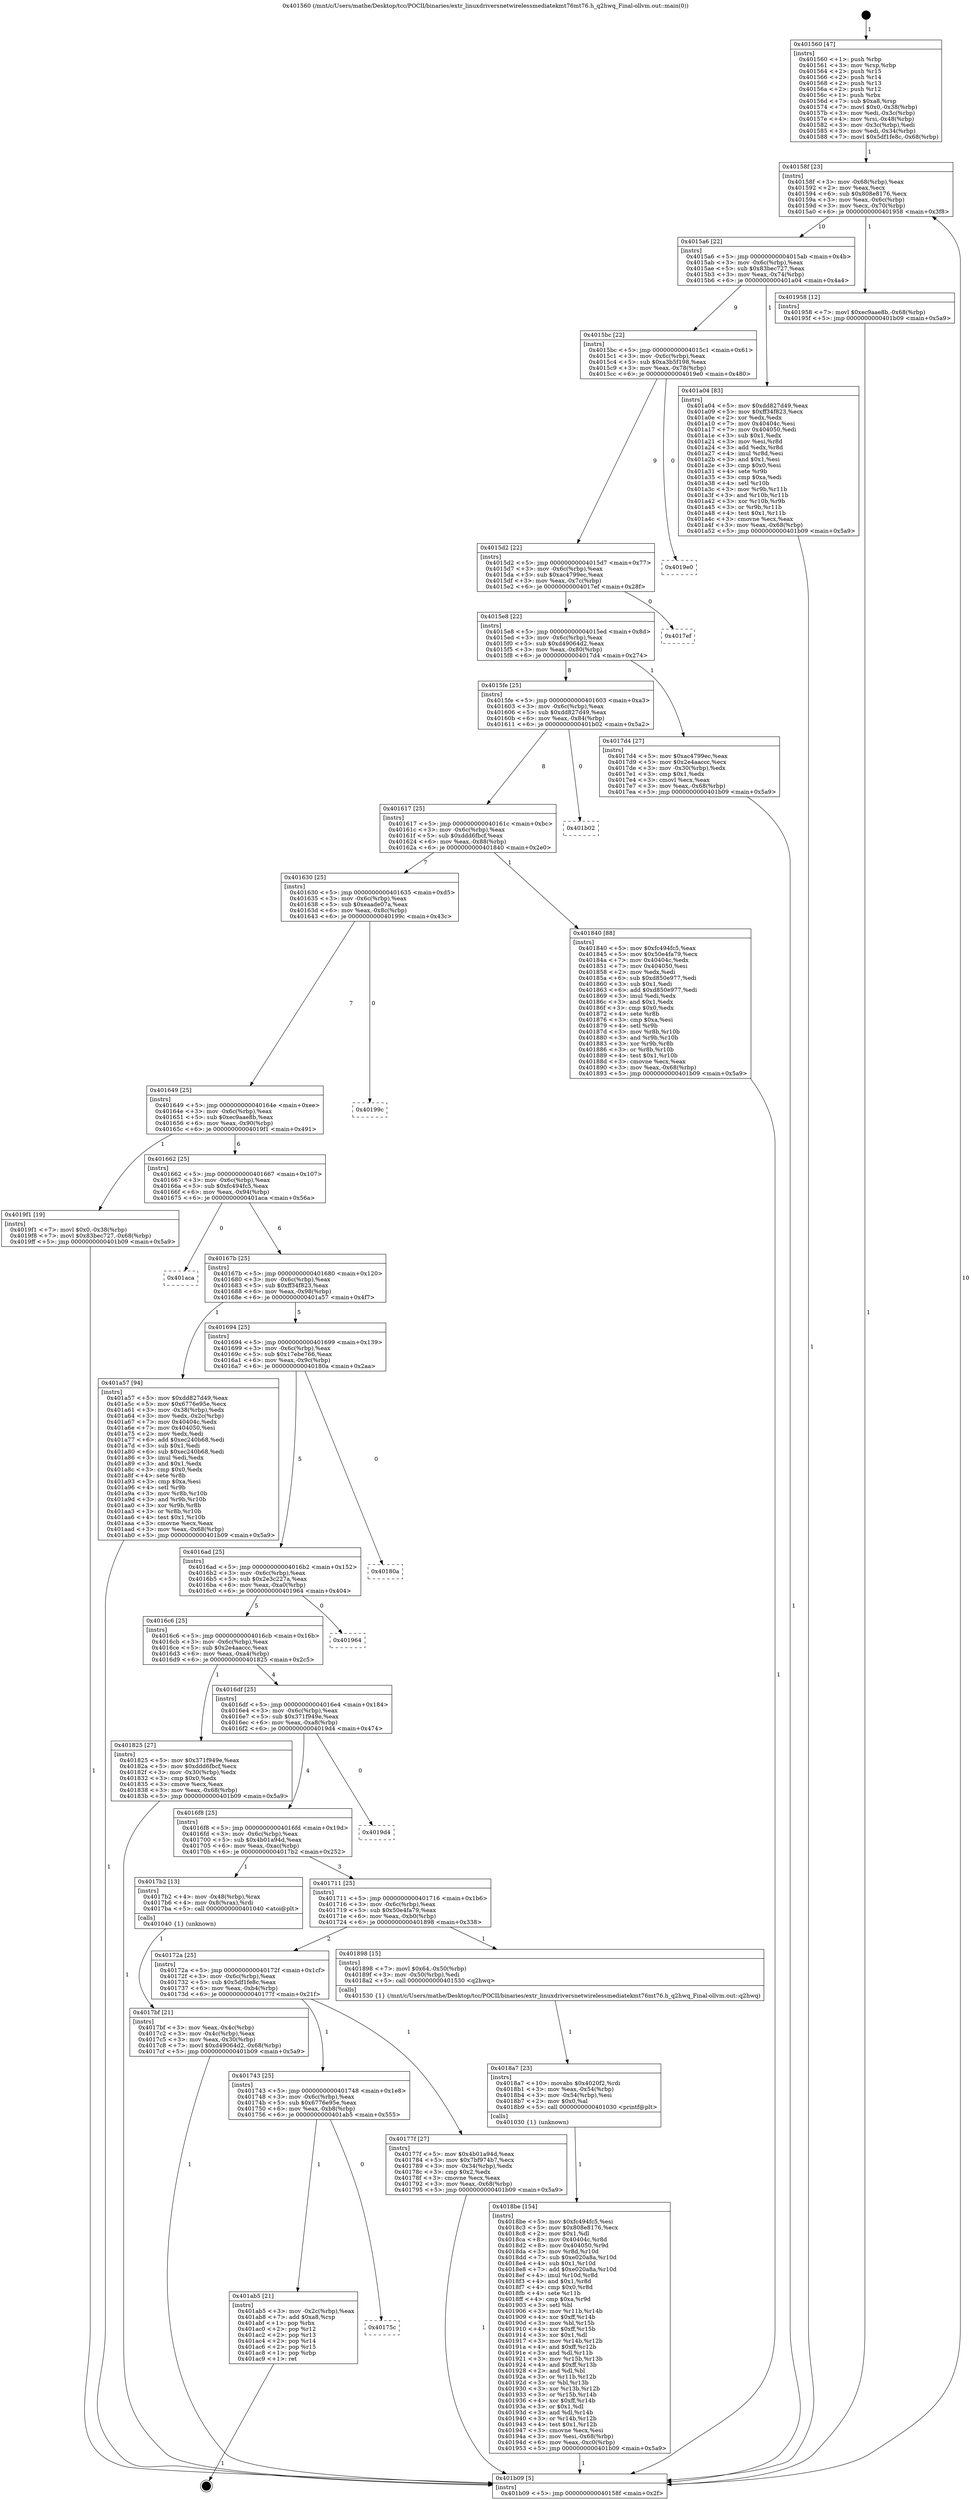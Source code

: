digraph "0x401560" {
  label = "0x401560 (/mnt/c/Users/mathe/Desktop/tcc/POCII/binaries/extr_linuxdriversnetwirelessmediatekmt76mt76.h_q2hwq_Final-ollvm.out::main(0))"
  labelloc = "t"
  node[shape=record]

  Entry [label="",width=0.3,height=0.3,shape=circle,fillcolor=black,style=filled]
  "0x40158f" [label="{
     0x40158f [23]\l
     | [instrs]\l
     &nbsp;&nbsp;0x40158f \<+3\>: mov -0x68(%rbp),%eax\l
     &nbsp;&nbsp;0x401592 \<+2\>: mov %eax,%ecx\l
     &nbsp;&nbsp;0x401594 \<+6\>: sub $0x808e8176,%ecx\l
     &nbsp;&nbsp;0x40159a \<+3\>: mov %eax,-0x6c(%rbp)\l
     &nbsp;&nbsp;0x40159d \<+3\>: mov %ecx,-0x70(%rbp)\l
     &nbsp;&nbsp;0x4015a0 \<+6\>: je 0000000000401958 \<main+0x3f8\>\l
  }"]
  "0x401958" [label="{
     0x401958 [12]\l
     | [instrs]\l
     &nbsp;&nbsp;0x401958 \<+7\>: movl $0xec9aae8b,-0x68(%rbp)\l
     &nbsp;&nbsp;0x40195f \<+5\>: jmp 0000000000401b09 \<main+0x5a9\>\l
  }"]
  "0x4015a6" [label="{
     0x4015a6 [22]\l
     | [instrs]\l
     &nbsp;&nbsp;0x4015a6 \<+5\>: jmp 00000000004015ab \<main+0x4b\>\l
     &nbsp;&nbsp;0x4015ab \<+3\>: mov -0x6c(%rbp),%eax\l
     &nbsp;&nbsp;0x4015ae \<+5\>: sub $0x83bec727,%eax\l
     &nbsp;&nbsp;0x4015b3 \<+3\>: mov %eax,-0x74(%rbp)\l
     &nbsp;&nbsp;0x4015b6 \<+6\>: je 0000000000401a04 \<main+0x4a4\>\l
  }"]
  Exit [label="",width=0.3,height=0.3,shape=circle,fillcolor=black,style=filled,peripheries=2]
  "0x401a04" [label="{
     0x401a04 [83]\l
     | [instrs]\l
     &nbsp;&nbsp;0x401a04 \<+5\>: mov $0xdd827d49,%eax\l
     &nbsp;&nbsp;0x401a09 \<+5\>: mov $0xff34f823,%ecx\l
     &nbsp;&nbsp;0x401a0e \<+2\>: xor %edx,%edx\l
     &nbsp;&nbsp;0x401a10 \<+7\>: mov 0x40404c,%esi\l
     &nbsp;&nbsp;0x401a17 \<+7\>: mov 0x404050,%edi\l
     &nbsp;&nbsp;0x401a1e \<+3\>: sub $0x1,%edx\l
     &nbsp;&nbsp;0x401a21 \<+3\>: mov %esi,%r8d\l
     &nbsp;&nbsp;0x401a24 \<+3\>: add %edx,%r8d\l
     &nbsp;&nbsp;0x401a27 \<+4\>: imul %r8d,%esi\l
     &nbsp;&nbsp;0x401a2b \<+3\>: and $0x1,%esi\l
     &nbsp;&nbsp;0x401a2e \<+3\>: cmp $0x0,%esi\l
     &nbsp;&nbsp;0x401a31 \<+4\>: sete %r9b\l
     &nbsp;&nbsp;0x401a35 \<+3\>: cmp $0xa,%edi\l
     &nbsp;&nbsp;0x401a38 \<+4\>: setl %r10b\l
     &nbsp;&nbsp;0x401a3c \<+3\>: mov %r9b,%r11b\l
     &nbsp;&nbsp;0x401a3f \<+3\>: and %r10b,%r11b\l
     &nbsp;&nbsp;0x401a42 \<+3\>: xor %r10b,%r9b\l
     &nbsp;&nbsp;0x401a45 \<+3\>: or %r9b,%r11b\l
     &nbsp;&nbsp;0x401a48 \<+4\>: test $0x1,%r11b\l
     &nbsp;&nbsp;0x401a4c \<+3\>: cmovne %ecx,%eax\l
     &nbsp;&nbsp;0x401a4f \<+3\>: mov %eax,-0x68(%rbp)\l
     &nbsp;&nbsp;0x401a52 \<+5\>: jmp 0000000000401b09 \<main+0x5a9\>\l
  }"]
  "0x4015bc" [label="{
     0x4015bc [22]\l
     | [instrs]\l
     &nbsp;&nbsp;0x4015bc \<+5\>: jmp 00000000004015c1 \<main+0x61\>\l
     &nbsp;&nbsp;0x4015c1 \<+3\>: mov -0x6c(%rbp),%eax\l
     &nbsp;&nbsp;0x4015c4 \<+5\>: sub $0xa3b5f198,%eax\l
     &nbsp;&nbsp;0x4015c9 \<+3\>: mov %eax,-0x78(%rbp)\l
     &nbsp;&nbsp;0x4015cc \<+6\>: je 00000000004019e0 \<main+0x480\>\l
  }"]
  "0x40175c" [label="{
     0x40175c\l
  }", style=dashed]
  "0x4019e0" [label="{
     0x4019e0\l
  }", style=dashed]
  "0x4015d2" [label="{
     0x4015d2 [22]\l
     | [instrs]\l
     &nbsp;&nbsp;0x4015d2 \<+5\>: jmp 00000000004015d7 \<main+0x77\>\l
     &nbsp;&nbsp;0x4015d7 \<+3\>: mov -0x6c(%rbp),%eax\l
     &nbsp;&nbsp;0x4015da \<+5\>: sub $0xac4799ec,%eax\l
     &nbsp;&nbsp;0x4015df \<+3\>: mov %eax,-0x7c(%rbp)\l
     &nbsp;&nbsp;0x4015e2 \<+6\>: je 00000000004017ef \<main+0x28f\>\l
  }"]
  "0x401ab5" [label="{
     0x401ab5 [21]\l
     | [instrs]\l
     &nbsp;&nbsp;0x401ab5 \<+3\>: mov -0x2c(%rbp),%eax\l
     &nbsp;&nbsp;0x401ab8 \<+7\>: add $0xa8,%rsp\l
     &nbsp;&nbsp;0x401abf \<+1\>: pop %rbx\l
     &nbsp;&nbsp;0x401ac0 \<+2\>: pop %r12\l
     &nbsp;&nbsp;0x401ac2 \<+2\>: pop %r13\l
     &nbsp;&nbsp;0x401ac4 \<+2\>: pop %r14\l
     &nbsp;&nbsp;0x401ac6 \<+2\>: pop %r15\l
     &nbsp;&nbsp;0x401ac8 \<+1\>: pop %rbp\l
     &nbsp;&nbsp;0x401ac9 \<+1\>: ret\l
  }"]
  "0x4017ef" [label="{
     0x4017ef\l
  }", style=dashed]
  "0x4015e8" [label="{
     0x4015e8 [22]\l
     | [instrs]\l
     &nbsp;&nbsp;0x4015e8 \<+5\>: jmp 00000000004015ed \<main+0x8d\>\l
     &nbsp;&nbsp;0x4015ed \<+3\>: mov -0x6c(%rbp),%eax\l
     &nbsp;&nbsp;0x4015f0 \<+5\>: sub $0xd49064d2,%eax\l
     &nbsp;&nbsp;0x4015f5 \<+3\>: mov %eax,-0x80(%rbp)\l
     &nbsp;&nbsp;0x4015f8 \<+6\>: je 00000000004017d4 \<main+0x274\>\l
  }"]
  "0x4018be" [label="{
     0x4018be [154]\l
     | [instrs]\l
     &nbsp;&nbsp;0x4018be \<+5\>: mov $0xfc494fc5,%esi\l
     &nbsp;&nbsp;0x4018c3 \<+5\>: mov $0x808e8176,%ecx\l
     &nbsp;&nbsp;0x4018c8 \<+2\>: mov $0x1,%dl\l
     &nbsp;&nbsp;0x4018ca \<+8\>: mov 0x40404c,%r8d\l
     &nbsp;&nbsp;0x4018d2 \<+8\>: mov 0x404050,%r9d\l
     &nbsp;&nbsp;0x4018da \<+3\>: mov %r8d,%r10d\l
     &nbsp;&nbsp;0x4018dd \<+7\>: sub $0xe020a8a,%r10d\l
     &nbsp;&nbsp;0x4018e4 \<+4\>: sub $0x1,%r10d\l
     &nbsp;&nbsp;0x4018e8 \<+7\>: add $0xe020a8a,%r10d\l
     &nbsp;&nbsp;0x4018ef \<+4\>: imul %r10d,%r8d\l
     &nbsp;&nbsp;0x4018f3 \<+4\>: and $0x1,%r8d\l
     &nbsp;&nbsp;0x4018f7 \<+4\>: cmp $0x0,%r8d\l
     &nbsp;&nbsp;0x4018fb \<+4\>: sete %r11b\l
     &nbsp;&nbsp;0x4018ff \<+4\>: cmp $0xa,%r9d\l
     &nbsp;&nbsp;0x401903 \<+3\>: setl %bl\l
     &nbsp;&nbsp;0x401906 \<+3\>: mov %r11b,%r14b\l
     &nbsp;&nbsp;0x401909 \<+4\>: xor $0xff,%r14b\l
     &nbsp;&nbsp;0x40190d \<+3\>: mov %bl,%r15b\l
     &nbsp;&nbsp;0x401910 \<+4\>: xor $0xff,%r15b\l
     &nbsp;&nbsp;0x401914 \<+3\>: xor $0x1,%dl\l
     &nbsp;&nbsp;0x401917 \<+3\>: mov %r14b,%r12b\l
     &nbsp;&nbsp;0x40191a \<+4\>: and $0xff,%r12b\l
     &nbsp;&nbsp;0x40191e \<+3\>: and %dl,%r11b\l
     &nbsp;&nbsp;0x401921 \<+3\>: mov %r15b,%r13b\l
     &nbsp;&nbsp;0x401924 \<+4\>: and $0xff,%r13b\l
     &nbsp;&nbsp;0x401928 \<+2\>: and %dl,%bl\l
     &nbsp;&nbsp;0x40192a \<+3\>: or %r11b,%r12b\l
     &nbsp;&nbsp;0x40192d \<+3\>: or %bl,%r13b\l
     &nbsp;&nbsp;0x401930 \<+3\>: xor %r13b,%r12b\l
     &nbsp;&nbsp;0x401933 \<+3\>: or %r15b,%r14b\l
     &nbsp;&nbsp;0x401936 \<+4\>: xor $0xff,%r14b\l
     &nbsp;&nbsp;0x40193a \<+3\>: or $0x1,%dl\l
     &nbsp;&nbsp;0x40193d \<+3\>: and %dl,%r14b\l
     &nbsp;&nbsp;0x401940 \<+3\>: or %r14b,%r12b\l
     &nbsp;&nbsp;0x401943 \<+4\>: test $0x1,%r12b\l
     &nbsp;&nbsp;0x401947 \<+3\>: cmovne %ecx,%esi\l
     &nbsp;&nbsp;0x40194a \<+3\>: mov %esi,-0x68(%rbp)\l
     &nbsp;&nbsp;0x40194d \<+6\>: mov %eax,-0xc0(%rbp)\l
     &nbsp;&nbsp;0x401953 \<+5\>: jmp 0000000000401b09 \<main+0x5a9\>\l
  }"]
  "0x4017d4" [label="{
     0x4017d4 [27]\l
     | [instrs]\l
     &nbsp;&nbsp;0x4017d4 \<+5\>: mov $0xac4799ec,%eax\l
     &nbsp;&nbsp;0x4017d9 \<+5\>: mov $0x2e4aaccc,%ecx\l
     &nbsp;&nbsp;0x4017de \<+3\>: mov -0x30(%rbp),%edx\l
     &nbsp;&nbsp;0x4017e1 \<+3\>: cmp $0x1,%edx\l
     &nbsp;&nbsp;0x4017e4 \<+3\>: cmovl %ecx,%eax\l
     &nbsp;&nbsp;0x4017e7 \<+3\>: mov %eax,-0x68(%rbp)\l
     &nbsp;&nbsp;0x4017ea \<+5\>: jmp 0000000000401b09 \<main+0x5a9\>\l
  }"]
  "0x4015fe" [label="{
     0x4015fe [25]\l
     | [instrs]\l
     &nbsp;&nbsp;0x4015fe \<+5\>: jmp 0000000000401603 \<main+0xa3\>\l
     &nbsp;&nbsp;0x401603 \<+3\>: mov -0x6c(%rbp),%eax\l
     &nbsp;&nbsp;0x401606 \<+5\>: sub $0xdd827d49,%eax\l
     &nbsp;&nbsp;0x40160b \<+6\>: mov %eax,-0x84(%rbp)\l
     &nbsp;&nbsp;0x401611 \<+6\>: je 0000000000401b02 \<main+0x5a2\>\l
  }"]
  "0x4018a7" [label="{
     0x4018a7 [23]\l
     | [instrs]\l
     &nbsp;&nbsp;0x4018a7 \<+10\>: movabs $0x4020f2,%rdi\l
     &nbsp;&nbsp;0x4018b1 \<+3\>: mov %eax,-0x54(%rbp)\l
     &nbsp;&nbsp;0x4018b4 \<+3\>: mov -0x54(%rbp),%esi\l
     &nbsp;&nbsp;0x4018b7 \<+2\>: mov $0x0,%al\l
     &nbsp;&nbsp;0x4018b9 \<+5\>: call 0000000000401030 \<printf@plt\>\l
     | [calls]\l
     &nbsp;&nbsp;0x401030 \{1\} (unknown)\l
  }"]
  "0x401b02" [label="{
     0x401b02\l
  }", style=dashed]
  "0x401617" [label="{
     0x401617 [25]\l
     | [instrs]\l
     &nbsp;&nbsp;0x401617 \<+5\>: jmp 000000000040161c \<main+0xbc\>\l
     &nbsp;&nbsp;0x40161c \<+3\>: mov -0x6c(%rbp),%eax\l
     &nbsp;&nbsp;0x40161f \<+5\>: sub $0xddd6fbcf,%eax\l
     &nbsp;&nbsp;0x401624 \<+6\>: mov %eax,-0x88(%rbp)\l
     &nbsp;&nbsp;0x40162a \<+6\>: je 0000000000401840 \<main+0x2e0\>\l
  }"]
  "0x4017bf" [label="{
     0x4017bf [21]\l
     | [instrs]\l
     &nbsp;&nbsp;0x4017bf \<+3\>: mov %eax,-0x4c(%rbp)\l
     &nbsp;&nbsp;0x4017c2 \<+3\>: mov -0x4c(%rbp),%eax\l
     &nbsp;&nbsp;0x4017c5 \<+3\>: mov %eax,-0x30(%rbp)\l
     &nbsp;&nbsp;0x4017c8 \<+7\>: movl $0xd49064d2,-0x68(%rbp)\l
     &nbsp;&nbsp;0x4017cf \<+5\>: jmp 0000000000401b09 \<main+0x5a9\>\l
  }"]
  "0x401840" [label="{
     0x401840 [88]\l
     | [instrs]\l
     &nbsp;&nbsp;0x401840 \<+5\>: mov $0xfc494fc5,%eax\l
     &nbsp;&nbsp;0x401845 \<+5\>: mov $0x50e4fa79,%ecx\l
     &nbsp;&nbsp;0x40184a \<+7\>: mov 0x40404c,%edx\l
     &nbsp;&nbsp;0x401851 \<+7\>: mov 0x404050,%esi\l
     &nbsp;&nbsp;0x401858 \<+2\>: mov %edx,%edi\l
     &nbsp;&nbsp;0x40185a \<+6\>: sub $0xd850e977,%edi\l
     &nbsp;&nbsp;0x401860 \<+3\>: sub $0x1,%edi\l
     &nbsp;&nbsp;0x401863 \<+6\>: add $0xd850e977,%edi\l
     &nbsp;&nbsp;0x401869 \<+3\>: imul %edi,%edx\l
     &nbsp;&nbsp;0x40186c \<+3\>: and $0x1,%edx\l
     &nbsp;&nbsp;0x40186f \<+3\>: cmp $0x0,%edx\l
     &nbsp;&nbsp;0x401872 \<+4\>: sete %r8b\l
     &nbsp;&nbsp;0x401876 \<+3\>: cmp $0xa,%esi\l
     &nbsp;&nbsp;0x401879 \<+4\>: setl %r9b\l
     &nbsp;&nbsp;0x40187d \<+3\>: mov %r8b,%r10b\l
     &nbsp;&nbsp;0x401880 \<+3\>: and %r9b,%r10b\l
     &nbsp;&nbsp;0x401883 \<+3\>: xor %r9b,%r8b\l
     &nbsp;&nbsp;0x401886 \<+3\>: or %r8b,%r10b\l
     &nbsp;&nbsp;0x401889 \<+4\>: test $0x1,%r10b\l
     &nbsp;&nbsp;0x40188d \<+3\>: cmovne %ecx,%eax\l
     &nbsp;&nbsp;0x401890 \<+3\>: mov %eax,-0x68(%rbp)\l
     &nbsp;&nbsp;0x401893 \<+5\>: jmp 0000000000401b09 \<main+0x5a9\>\l
  }"]
  "0x401630" [label="{
     0x401630 [25]\l
     | [instrs]\l
     &nbsp;&nbsp;0x401630 \<+5\>: jmp 0000000000401635 \<main+0xd5\>\l
     &nbsp;&nbsp;0x401635 \<+3\>: mov -0x6c(%rbp),%eax\l
     &nbsp;&nbsp;0x401638 \<+5\>: sub $0xeaade07a,%eax\l
     &nbsp;&nbsp;0x40163d \<+6\>: mov %eax,-0x8c(%rbp)\l
     &nbsp;&nbsp;0x401643 \<+6\>: je 000000000040199c \<main+0x43c\>\l
  }"]
  "0x401560" [label="{
     0x401560 [47]\l
     | [instrs]\l
     &nbsp;&nbsp;0x401560 \<+1\>: push %rbp\l
     &nbsp;&nbsp;0x401561 \<+3\>: mov %rsp,%rbp\l
     &nbsp;&nbsp;0x401564 \<+2\>: push %r15\l
     &nbsp;&nbsp;0x401566 \<+2\>: push %r14\l
     &nbsp;&nbsp;0x401568 \<+2\>: push %r13\l
     &nbsp;&nbsp;0x40156a \<+2\>: push %r12\l
     &nbsp;&nbsp;0x40156c \<+1\>: push %rbx\l
     &nbsp;&nbsp;0x40156d \<+7\>: sub $0xa8,%rsp\l
     &nbsp;&nbsp;0x401574 \<+7\>: movl $0x0,-0x38(%rbp)\l
     &nbsp;&nbsp;0x40157b \<+3\>: mov %edi,-0x3c(%rbp)\l
     &nbsp;&nbsp;0x40157e \<+4\>: mov %rsi,-0x48(%rbp)\l
     &nbsp;&nbsp;0x401582 \<+3\>: mov -0x3c(%rbp),%edi\l
     &nbsp;&nbsp;0x401585 \<+3\>: mov %edi,-0x34(%rbp)\l
     &nbsp;&nbsp;0x401588 \<+7\>: movl $0x5df1fe8c,-0x68(%rbp)\l
  }"]
  "0x40199c" [label="{
     0x40199c\l
  }", style=dashed]
  "0x401649" [label="{
     0x401649 [25]\l
     | [instrs]\l
     &nbsp;&nbsp;0x401649 \<+5\>: jmp 000000000040164e \<main+0xee\>\l
     &nbsp;&nbsp;0x40164e \<+3\>: mov -0x6c(%rbp),%eax\l
     &nbsp;&nbsp;0x401651 \<+5\>: sub $0xec9aae8b,%eax\l
     &nbsp;&nbsp;0x401656 \<+6\>: mov %eax,-0x90(%rbp)\l
     &nbsp;&nbsp;0x40165c \<+6\>: je 00000000004019f1 \<main+0x491\>\l
  }"]
  "0x401b09" [label="{
     0x401b09 [5]\l
     | [instrs]\l
     &nbsp;&nbsp;0x401b09 \<+5\>: jmp 000000000040158f \<main+0x2f\>\l
  }"]
  "0x4019f1" [label="{
     0x4019f1 [19]\l
     | [instrs]\l
     &nbsp;&nbsp;0x4019f1 \<+7\>: movl $0x0,-0x38(%rbp)\l
     &nbsp;&nbsp;0x4019f8 \<+7\>: movl $0x83bec727,-0x68(%rbp)\l
     &nbsp;&nbsp;0x4019ff \<+5\>: jmp 0000000000401b09 \<main+0x5a9\>\l
  }"]
  "0x401662" [label="{
     0x401662 [25]\l
     | [instrs]\l
     &nbsp;&nbsp;0x401662 \<+5\>: jmp 0000000000401667 \<main+0x107\>\l
     &nbsp;&nbsp;0x401667 \<+3\>: mov -0x6c(%rbp),%eax\l
     &nbsp;&nbsp;0x40166a \<+5\>: sub $0xfc494fc5,%eax\l
     &nbsp;&nbsp;0x40166f \<+6\>: mov %eax,-0x94(%rbp)\l
     &nbsp;&nbsp;0x401675 \<+6\>: je 0000000000401aca \<main+0x56a\>\l
  }"]
  "0x401743" [label="{
     0x401743 [25]\l
     | [instrs]\l
     &nbsp;&nbsp;0x401743 \<+5\>: jmp 0000000000401748 \<main+0x1e8\>\l
     &nbsp;&nbsp;0x401748 \<+3\>: mov -0x6c(%rbp),%eax\l
     &nbsp;&nbsp;0x40174b \<+5\>: sub $0x6776e95e,%eax\l
     &nbsp;&nbsp;0x401750 \<+6\>: mov %eax,-0xb8(%rbp)\l
     &nbsp;&nbsp;0x401756 \<+6\>: je 0000000000401ab5 \<main+0x555\>\l
  }"]
  "0x401aca" [label="{
     0x401aca\l
  }", style=dashed]
  "0x40167b" [label="{
     0x40167b [25]\l
     | [instrs]\l
     &nbsp;&nbsp;0x40167b \<+5\>: jmp 0000000000401680 \<main+0x120\>\l
     &nbsp;&nbsp;0x401680 \<+3\>: mov -0x6c(%rbp),%eax\l
     &nbsp;&nbsp;0x401683 \<+5\>: sub $0xff34f823,%eax\l
     &nbsp;&nbsp;0x401688 \<+6\>: mov %eax,-0x98(%rbp)\l
     &nbsp;&nbsp;0x40168e \<+6\>: je 0000000000401a57 \<main+0x4f7\>\l
  }"]
  "0x40177f" [label="{
     0x40177f [27]\l
     | [instrs]\l
     &nbsp;&nbsp;0x40177f \<+5\>: mov $0x4b01a94d,%eax\l
     &nbsp;&nbsp;0x401784 \<+5\>: mov $0x7bf974b7,%ecx\l
     &nbsp;&nbsp;0x401789 \<+3\>: mov -0x34(%rbp),%edx\l
     &nbsp;&nbsp;0x40178c \<+3\>: cmp $0x2,%edx\l
     &nbsp;&nbsp;0x40178f \<+3\>: cmovne %ecx,%eax\l
     &nbsp;&nbsp;0x401792 \<+3\>: mov %eax,-0x68(%rbp)\l
     &nbsp;&nbsp;0x401795 \<+5\>: jmp 0000000000401b09 \<main+0x5a9\>\l
  }"]
  "0x401a57" [label="{
     0x401a57 [94]\l
     | [instrs]\l
     &nbsp;&nbsp;0x401a57 \<+5\>: mov $0xdd827d49,%eax\l
     &nbsp;&nbsp;0x401a5c \<+5\>: mov $0x6776e95e,%ecx\l
     &nbsp;&nbsp;0x401a61 \<+3\>: mov -0x38(%rbp),%edx\l
     &nbsp;&nbsp;0x401a64 \<+3\>: mov %edx,-0x2c(%rbp)\l
     &nbsp;&nbsp;0x401a67 \<+7\>: mov 0x40404c,%edx\l
     &nbsp;&nbsp;0x401a6e \<+7\>: mov 0x404050,%esi\l
     &nbsp;&nbsp;0x401a75 \<+2\>: mov %edx,%edi\l
     &nbsp;&nbsp;0x401a77 \<+6\>: add $0xec240b68,%edi\l
     &nbsp;&nbsp;0x401a7d \<+3\>: sub $0x1,%edi\l
     &nbsp;&nbsp;0x401a80 \<+6\>: sub $0xec240b68,%edi\l
     &nbsp;&nbsp;0x401a86 \<+3\>: imul %edi,%edx\l
     &nbsp;&nbsp;0x401a89 \<+3\>: and $0x1,%edx\l
     &nbsp;&nbsp;0x401a8c \<+3\>: cmp $0x0,%edx\l
     &nbsp;&nbsp;0x401a8f \<+4\>: sete %r8b\l
     &nbsp;&nbsp;0x401a93 \<+3\>: cmp $0xa,%esi\l
     &nbsp;&nbsp;0x401a96 \<+4\>: setl %r9b\l
     &nbsp;&nbsp;0x401a9a \<+3\>: mov %r8b,%r10b\l
     &nbsp;&nbsp;0x401a9d \<+3\>: and %r9b,%r10b\l
     &nbsp;&nbsp;0x401aa0 \<+3\>: xor %r9b,%r8b\l
     &nbsp;&nbsp;0x401aa3 \<+3\>: or %r8b,%r10b\l
     &nbsp;&nbsp;0x401aa6 \<+4\>: test $0x1,%r10b\l
     &nbsp;&nbsp;0x401aaa \<+3\>: cmovne %ecx,%eax\l
     &nbsp;&nbsp;0x401aad \<+3\>: mov %eax,-0x68(%rbp)\l
     &nbsp;&nbsp;0x401ab0 \<+5\>: jmp 0000000000401b09 \<main+0x5a9\>\l
  }"]
  "0x401694" [label="{
     0x401694 [25]\l
     | [instrs]\l
     &nbsp;&nbsp;0x401694 \<+5\>: jmp 0000000000401699 \<main+0x139\>\l
     &nbsp;&nbsp;0x401699 \<+3\>: mov -0x6c(%rbp),%eax\l
     &nbsp;&nbsp;0x40169c \<+5\>: sub $0x17ebe766,%eax\l
     &nbsp;&nbsp;0x4016a1 \<+6\>: mov %eax,-0x9c(%rbp)\l
     &nbsp;&nbsp;0x4016a7 \<+6\>: je 000000000040180a \<main+0x2aa\>\l
  }"]
  "0x40172a" [label="{
     0x40172a [25]\l
     | [instrs]\l
     &nbsp;&nbsp;0x40172a \<+5\>: jmp 000000000040172f \<main+0x1cf\>\l
     &nbsp;&nbsp;0x40172f \<+3\>: mov -0x6c(%rbp),%eax\l
     &nbsp;&nbsp;0x401732 \<+5\>: sub $0x5df1fe8c,%eax\l
     &nbsp;&nbsp;0x401737 \<+6\>: mov %eax,-0xb4(%rbp)\l
     &nbsp;&nbsp;0x40173d \<+6\>: je 000000000040177f \<main+0x21f\>\l
  }"]
  "0x40180a" [label="{
     0x40180a\l
  }", style=dashed]
  "0x4016ad" [label="{
     0x4016ad [25]\l
     | [instrs]\l
     &nbsp;&nbsp;0x4016ad \<+5\>: jmp 00000000004016b2 \<main+0x152\>\l
     &nbsp;&nbsp;0x4016b2 \<+3\>: mov -0x6c(%rbp),%eax\l
     &nbsp;&nbsp;0x4016b5 \<+5\>: sub $0x2e3c227a,%eax\l
     &nbsp;&nbsp;0x4016ba \<+6\>: mov %eax,-0xa0(%rbp)\l
     &nbsp;&nbsp;0x4016c0 \<+6\>: je 0000000000401964 \<main+0x404\>\l
  }"]
  "0x401898" [label="{
     0x401898 [15]\l
     | [instrs]\l
     &nbsp;&nbsp;0x401898 \<+7\>: movl $0x64,-0x50(%rbp)\l
     &nbsp;&nbsp;0x40189f \<+3\>: mov -0x50(%rbp),%edi\l
     &nbsp;&nbsp;0x4018a2 \<+5\>: call 0000000000401530 \<q2hwq\>\l
     | [calls]\l
     &nbsp;&nbsp;0x401530 \{1\} (/mnt/c/Users/mathe/Desktop/tcc/POCII/binaries/extr_linuxdriversnetwirelessmediatekmt76mt76.h_q2hwq_Final-ollvm.out::q2hwq)\l
  }"]
  "0x401964" [label="{
     0x401964\l
  }", style=dashed]
  "0x4016c6" [label="{
     0x4016c6 [25]\l
     | [instrs]\l
     &nbsp;&nbsp;0x4016c6 \<+5\>: jmp 00000000004016cb \<main+0x16b\>\l
     &nbsp;&nbsp;0x4016cb \<+3\>: mov -0x6c(%rbp),%eax\l
     &nbsp;&nbsp;0x4016ce \<+5\>: sub $0x2e4aaccc,%eax\l
     &nbsp;&nbsp;0x4016d3 \<+6\>: mov %eax,-0xa4(%rbp)\l
     &nbsp;&nbsp;0x4016d9 \<+6\>: je 0000000000401825 \<main+0x2c5\>\l
  }"]
  "0x401711" [label="{
     0x401711 [25]\l
     | [instrs]\l
     &nbsp;&nbsp;0x401711 \<+5\>: jmp 0000000000401716 \<main+0x1b6\>\l
     &nbsp;&nbsp;0x401716 \<+3\>: mov -0x6c(%rbp),%eax\l
     &nbsp;&nbsp;0x401719 \<+5\>: sub $0x50e4fa79,%eax\l
     &nbsp;&nbsp;0x40171e \<+6\>: mov %eax,-0xb0(%rbp)\l
     &nbsp;&nbsp;0x401724 \<+6\>: je 0000000000401898 \<main+0x338\>\l
  }"]
  "0x401825" [label="{
     0x401825 [27]\l
     | [instrs]\l
     &nbsp;&nbsp;0x401825 \<+5\>: mov $0x371f949e,%eax\l
     &nbsp;&nbsp;0x40182a \<+5\>: mov $0xddd6fbcf,%ecx\l
     &nbsp;&nbsp;0x40182f \<+3\>: mov -0x30(%rbp),%edx\l
     &nbsp;&nbsp;0x401832 \<+3\>: cmp $0x0,%edx\l
     &nbsp;&nbsp;0x401835 \<+3\>: cmove %ecx,%eax\l
     &nbsp;&nbsp;0x401838 \<+3\>: mov %eax,-0x68(%rbp)\l
     &nbsp;&nbsp;0x40183b \<+5\>: jmp 0000000000401b09 \<main+0x5a9\>\l
  }"]
  "0x4016df" [label="{
     0x4016df [25]\l
     | [instrs]\l
     &nbsp;&nbsp;0x4016df \<+5\>: jmp 00000000004016e4 \<main+0x184\>\l
     &nbsp;&nbsp;0x4016e4 \<+3\>: mov -0x6c(%rbp),%eax\l
     &nbsp;&nbsp;0x4016e7 \<+5\>: sub $0x371f949e,%eax\l
     &nbsp;&nbsp;0x4016ec \<+6\>: mov %eax,-0xa8(%rbp)\l
     &nbsp;&nbsp;0x4016f2 \<+6\>: je 00000000004019d4 \<main+0x474\>\l
  }"]
  "0x4017b2" [label="{
     0x4017b2 [13]\l
     | [instrs]\l
     &nbsp;&nbsp;0x4017b2 \<+4\>: mov -0x48(%rbp),%rax\l
     &nbsp;&nbsp;0x4017b6 \<+4\>: mov 0x8(%rax),%rdi\l
     &nbsp;&nbsp;0x4017ba \<+5\>: call 0000000000401040 \<atoi@plt\>\l
     | [calls]\l
     &nbsp;&nbsp;0x401040 \{1\} (unknown)\l
  }"]
  "0x4019d4" [label="{
     0x4019d4\l
  }", style=dashed]
  "0x4016f8" [label="{
     0x4016f8 [25]\l
     | [instrs]\l
     &nbsp;&nbsp;0x4016f8 \<+5\>: jmp 00000000004016fd \<main+0x19d\>\l
     &nbsp;&nbsp;0x4016fd \<+3\>: mov -0x6c(%rbp),%eax\l
     &nbsp;&nbsp;0x401700 \<+5\>: sub $0x4b01a94d,%eax\l
     &nbsp;&nbsp;0x401705 \<+6\>: mov %eax,-0xac(%rbp)\l
     &nbsp;&nbsp;0x40170b \<+6\>: je 00000000004017b2 \<main+0x252\>\l
  }"]
  Entry -> "0x401560" [label=" 1"]
  "0x40158f" -> "0x401958" [label=" 1"]
  "0x40158f" -> "0x4015a6" [label=" 10"]
  "0x401ab5" -> Exit [label=" 1"]
  "0x4015a6" -> "0x401a04" [label=" 1"]
  "0x4015a6" -> "0x4015bc" [label=" 9"]
  "0x401743" -> "0x40175c" [label=" 0"]
  "0x4015bc" -> "0x4019e0" [label=" 0"]
  "0x4015bc" -> "0x4015d2" [label=" 9"]
  "0x401743" -> "0x401ab5" [label=" 1"]
  "0x4015d2" -> "0x4017ef" [label=" 0"]
  "0x4015d2" -> "0x4015e8" [label=" 9"]
  "0x401a57" -> "0x401b09" [label=" 1"]
  "0x4015e8" -> "0x4017d4" [label=" 1"]
  "0x4015e8" -> "0x4015fe" [label=" 8"]
  "0x401a04" -> "0x401b09" [label=" 1"]
  "0x4015fe" -> "0x401b02" [label=" 0"]
  "0x4015fe" -> "0x401617" [label=" 8"]
  "0x4019f1" -> "0x401b09" [label=" 1"]
  "0x401617" -> "0x401840" [label=" 1"]
  "0x401617" -> "0x401630" [label=" 7"]
  "0x401958" -> "0x401b09" [label=" 1"]
  "0x401630" -> "0x40199c" [label=" 0"]
  "0x401630" -> "0x401649" [label=" 7"]
  "0x4018be" -> "0x401b09" [label=" 1"]
  "0x401649" -> "0x4019f1" [label=" 1"]
  "0x401649" -> "0x401662" [label=" 6"]
  "0x4018a7" -> "0x4018be" [label=" 1"]
  "0x401662" -> "0x401aca" [label=" 0"]
  "0x401662" -> "0x40167b" [label=" 6"]
  "0x401898" -> "0x4018a7" [label=" 1"]
  "0x40167b" -> "0x401a57" [label=" 1"]
  "0x40167b" -> "0x401694" [label=" 5"]
  "0x401840" -> "0x401b09" [label=" 1"]
  "0x401694" -> "0x40180a" [label=" 0"]
  "0x401694" -> "0x4016ad" [label=" 5"]
  "0x4017d4" -> "0x401b09" [label=" 1"]
  "0x4016ad" -> "0x401964" [label=" 0"]
  "0x4016ad" -> "0x4016c6" [label=" 5"]
  "0x4017bf" -> "0x401b09" [label=" 1"]
  "0x4016c6" -> "0x401825" [label=" 1"]
  "0x4016c6" -> "0x4016df" [label=" 4"]
  "0x401b09" -> "0x40158f" [label=" 10"]
  "0x4016df" -> "0x4019d4" [label=" 0"]
  "0x4016df" -> "0x4016f8" [label=" 4"]
  "0x401560" -> "0x40158f" [label=" 1"]
  "0x4016f8" -> "0x4017b2" [label=" 1"]
  "0x4016f8" -> "0x401711" [label=" 3"]
  "0x4017b2" -> "0x4017bf" [label=" 1"]
  "0x401711" -> "0x401898" [label=" 1"]
  "0x401711" -> "0x40172a" [label=" 2"]
  "0x401825" -> "0x401b09" [label=" 1"]
  "0x40172a" -> "0x40177f" [label=" 1"]
  "0x40172a" -> "0x401743" [label=" 1"]
  "0x40177f" -> "0x401b09" [label=" 1"]
}
